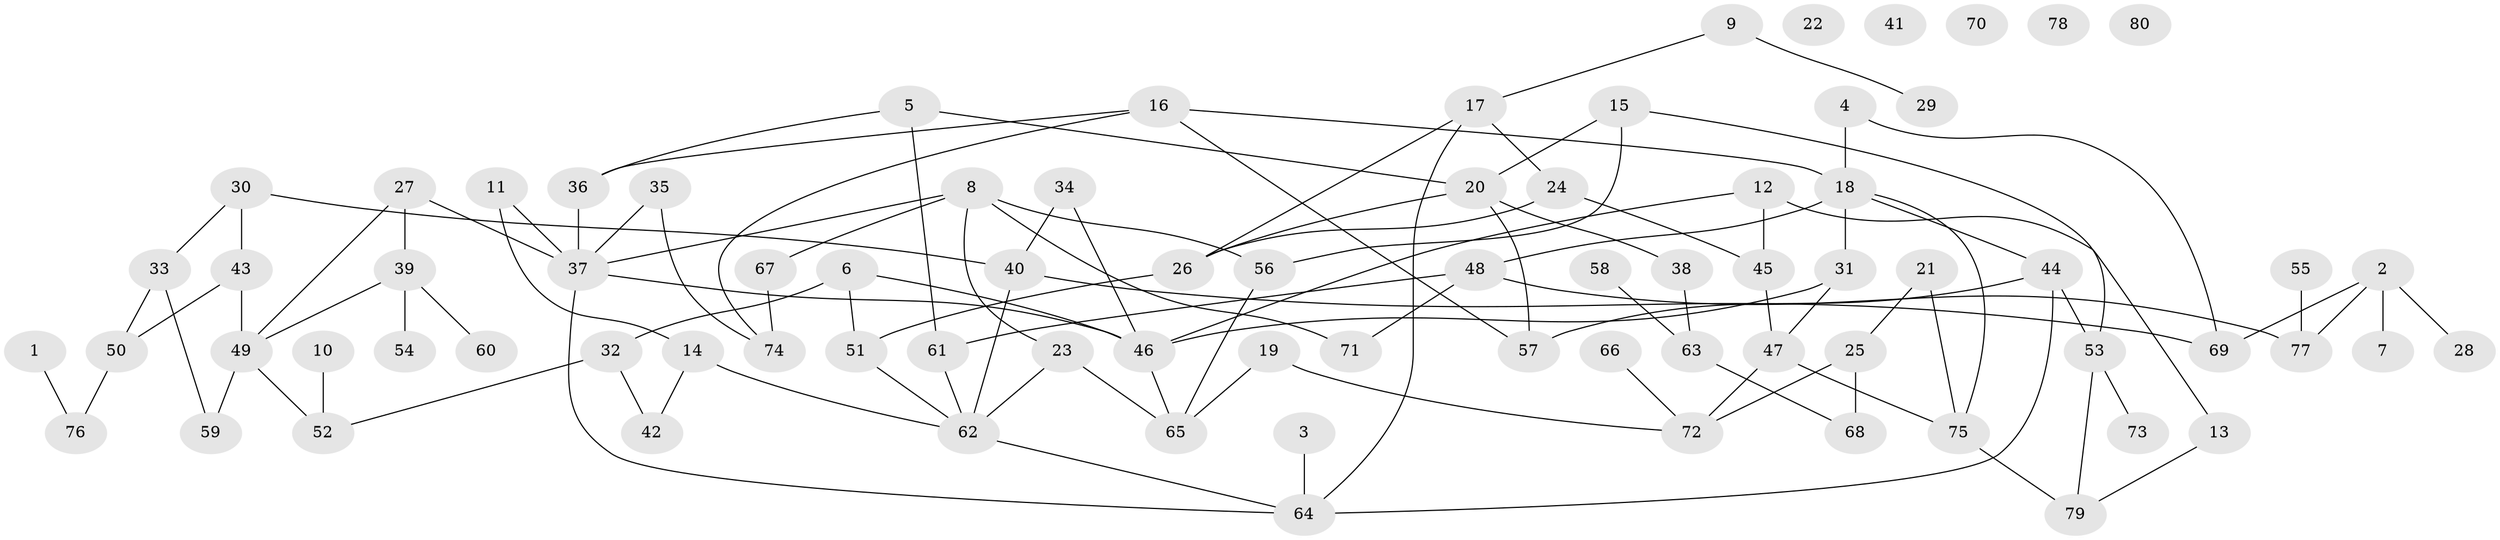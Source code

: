 // coarse degree distribution, {3: 0.2727272727272727, 4: 0.22727272727272727, 6: 0.06818181818181818, 1: 0.1590909090909091, 5: 0.09090909090909091, 7: 0.06818181818181818, 2: 0.11363636363636363}
// Generated by graph-tools (version 1.1) at 2025/35/03/04/25 23:35:54]
// undirected, 80 vertices, 110 edges
graph export_dot {
  node [color=gray90,style=filled];
  1;
  2;
  3;
  4;
  5;
  6;
  7;
  8;
  9;
  10;
  11;
  12;
  13;
  14;
  15;
  16;
  17;
  18;
  19;
  20;
  21;
  22;
  23;
  24;
  25;
  26;
  27;
  28;
  29;
  30;
  31;
  32;
  33;
  34;
  35;
  36;
  37;
  38;
  39;
  40;
  41;
  42;
  43;
  44;
  45;
  46;
  47;
  48;
  49;
  50;
  51;
  52;
  53;
  54;
  55;
  56;
  57;
  58;
  59;
  60;
  61;
  62;
  63;
  64;
  65;
  66;
  67;
  68;
  69;
  70;
  71;
  72;
  73;
  74;
  75;
  76;
  77;
  78;
  79;
  80;
  1 -- 76;
  2 -- 7;
  2 -- 28;
  2 -- 69;
  2 -- 77;
  3 -- 64;
  4 -- 18;
  4 -- 69;
  5 -- 20;
  5 -- 36;
  5 -- 61;
  6 -- 32;
  6 -- 46;
  6 -- 51;
  8 -- 23;
  8 -- 37;
  8 -- 56;
  8 -- 67;
  8 -- 71;
  9 -- 17;
  9 -- 29;
  10 -- 52;
  11 -- 14;
  11 -- 37;
  12 -- 13;
  12 -- 45;
  12 -- 46;
  13 -- 79;
  14 -- 42;
  14 -- 62;
  15 -- 20;
  15 -- 53;
  15 -- 56;
  16 -- 18;
  16 -- 36;
  16 -- 57;
  16 -- 74;
  17 -- 24;
  17 -- 26;
  17 -- 64;
  18 -- 31;
  18 -- 44;
  18 -- 48;
  18 -- 75;
  19 -- 65;
  19 -- 72;
  20 -- 26;
  20 -- 38;
  20 -- 57;
  21 -- 25;
  21 -- 75;
  23 -- 62;
  23 -- 65;
  24 -- 26;
  24 -- 45;
  25 -- 68;
  25 -- 72;
  26 -- 51;
  27 -- 37;
  27 -- 39;
  27 -- 49;
  30 -- 33;
  30 -- 40;
  30 -- 43;
  31 -- 46;
  31 -- 47;
  32 -- 42;
  32 -- 52;
  33 -- 50;
  33 -- 59;
  34 -- 40;
  34 -- 46;
  35 -- 37;
  35 -- 74;
  36 -- 37;
  37 -- 46;
  37 -- 64;
  38 -- 63;
  39 -- 49;
  39 -- 54;
  39 -- 60;
  40 -- 62;
  40 -- 69;
  43 -- 49;
  43 -- 50;
  44 -- 53;
  44 -- 57;
  44 -- 64;
  45 -- 47;
  46 -- 65;
  47 -- 72;
  47 -- 75;
  48 -- 61;
  48 -- 71;
  48 -- 77;
  49 -- 52;
  49 -- 59;
  50 -- 76;
  51 -- 62;
  53 -- 73;
  53 -- 79;
  55 -- 77;
  56 -- 65;
  58 -- 63;
  61 -- 62;
  62 -- 64;
  63 -- 68;
  66 -- 72;
  67 -- 74;
  75 -- 79;
}
